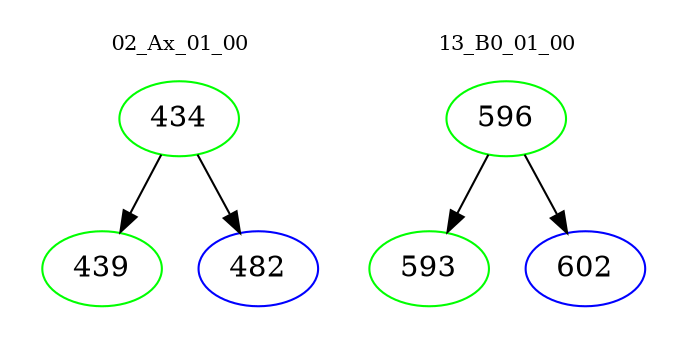 digraph{
subgraph cluster_0 {
color = white
label = "02_Ax_01_00";
fontsize=10;
T0_434 [label="434", color="green"]
T0_434 -> T0_439 [color="black"]
T0_439 [label="439", color="green"]
T0_434 -> T0_482 [color="black"]
T0_482 [label="482", color="blue"]
}
subgraph cluster_1 {
color = white
label = "13_B0_01_00";
fontsize=10;
T1_596 [label="596", color="green"]
T1_596 -> T1_593 [color="black"]
T1_593 [label="593", color="green"]
T1_596 -> T1_602 [color="black"]
T1_602 [label="602", color="blue"]
}
}
